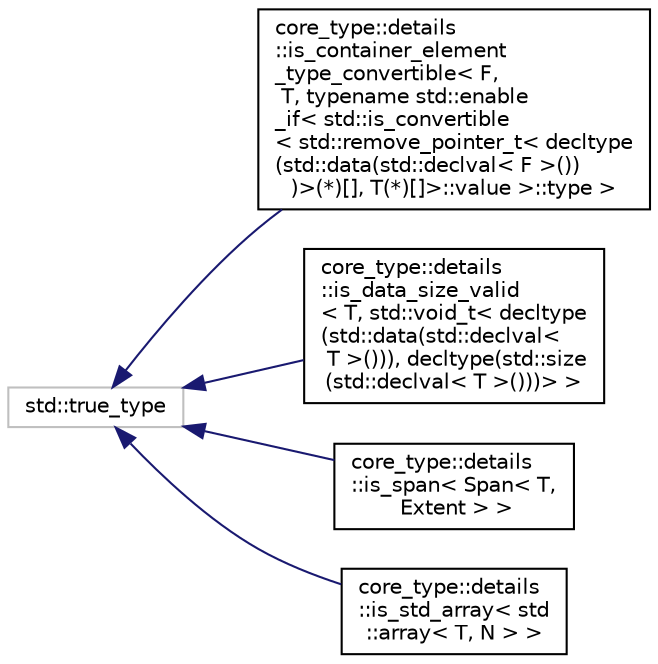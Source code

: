 digraph "Graphical Class Hierarchy"
{
 // LATEX_PDF_SIZE
  edge [fontname="Helvetica",fontsize="10",labelfontname="Helvetica",labelfontsize="10"];
  node [fontname="Helvetica",fontsize="10",shape=record];
  rankdir="LR";
  Node76 [label="std::true_type",height=0.2,width=0.4,color="grey75", fillcolor="white", style="filled",tooltip=" "];
  Node76 -> Node0 [dir="back",color="midnightblue",fontsize="10",style="solid",fontname="Helvetica"];
  Node0 [label="core_type::details\l::is_container_element\l_type_convertible\< F,\l T, typename std::enable\l_if\< std::is_convertible\l\< std::remove_pointer_t\< decltype\l(std::data(std::declval\< F \>())\l)\>(*)[], T(*)[]\>::value \>::type \>",height=0.2,width=0.4,color="black", fillcolor="white", style="filled",URL="$structcore__type_1_1details_1_1is__container__element__type__convertible_3_01F_00_01T_00_01typend8e342f7f5d49ec87813ec7b40520d32.html",tooltip="Checks if std::remove_pointer_t<decltype(std::data(arr))>(*)[] is convertible to T(*)[]."];
  Node76 -> Node78 [dir="back",color="midnightblue",fontsize="10",style="solid",fontname="Helvetica"];
  Node78 [label="core_type::details\l::is_data_size_valid\l\< T, std::void_t\< decltype\l(std::data(std::declval\<\l T \>())), decltype(std::size\l(std::declval\< T \>()))\> \>",height=0.2,width=0.4,color="black", fillcolor="white", style="filled",URL="$structcore__type_1_1details_1_1is__data__size__valid_3_01T_00_01std_1_1void__t_3_01decltype_07st0128843b8fbacf73d512eb825bbf4687.html",tooltip="Type trait to check if std::data(cont) and std::size(cont) are both well-formed."];
  Node76 -> Node79 [dir="back",color="midnightblue",fontsize="10",style="solid",fontname="Helvetica"];
  Node79 [label="core_type::details\l::is_span\< Span\< T,\l Extent \> \>",height=0.2,width=0.4,color="black", fillcolor="white", style="filled",URL="$structcore__type_1_1details_1_1is__span_3_01Span_3_01T_00_01Extent_01_4_01_4.html",tooltip="Type trait to check if passed element is Span or not."];
  Node76 -> Node80 [dir="back",color="midnightblue",fontsize="10",style="solid",fontname="Helvetica"];
  Node80 [label="core_type::details\l::is_std_array\< std\l::array\< T, N \> \>",height=0.2,width=0.4,color="black", fillcolor="white", style="filled",URL="$structcore__type_1_1details_1_1is__std__array_3_01std_1_1array_3_01T_00_01N_01_4_01_4.html",tooltip="Type trait to check if passed element is std::array or not."];
}
